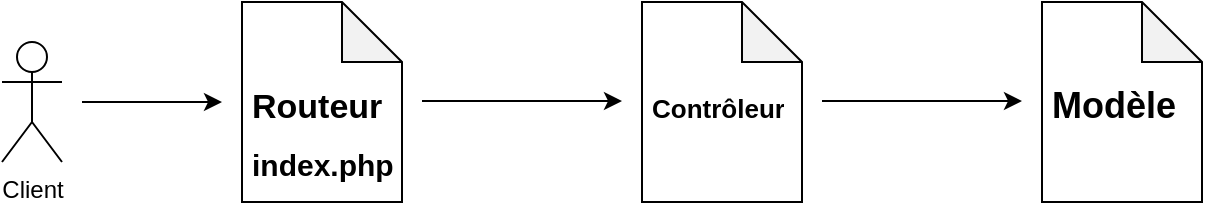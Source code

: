 <mxfile version="20.7.4" type="device"><diagram id="dalWMAqR0tVeZ56BeMkf" name="Page-1"><mxGraphModel dx="954" dy="674" grid="1" gridSize="10" guides="1" tooltips="1" connect="1" arrows="1" fold="1" page="1" pageScale="1" pageWidth="827" pageHeight="1169" math="0" shadow="0"><root><mxCell id="0"/><mxCell id="1" parent="0"/><mxCell id="dFXXsVbPZ9yUPaopn3Me-1" value="Client" style="shape=umlActor;verticalLabelPosition=bottom;verticalAlign=top;html=1;outlineConnect=0;" vertex="1" parent="1"><mxGeometry x="90" y="310" width="30" height="60" as="geometry"/></mxCell><mxCell id="dFXXsVbPZ9yUPaopn3Me-5" value="" style="endArrow=classic;html=1;rounded=0;" edge="1" parent="1"><mxGeometry width="50" height="50" relative="1" as="geometry"><mxPoint x="130" y="340" as="sourcePoint"/><mxPoint x="200" y="340" as="targetPoint"/></mxGeometry></mxCell><mxCell id="dFXXsVbPZ9yUPaopn3Me-6" value="" style="shape=note;whiteSpace=wrap;html=1;backgroundOutline=1;darkOpacity=0.05;" vertex="1" parent="1"><mxGeometry x="210" y="290" width="80" height="100" as="geometry"/></mxCell><mxCell id="dFXXsVbPZ9yUPaopn3Me-7" value="&lt;h1&gt;&lt;font style=&quot;&quot;&gt;&lt;span style=&quot;font-size: 17px;&quot;&gt;Routeur&lt;/span&gt;&lt;br&gt;&lt;font style=&quot;font-size: 15px;&quot;&gt;index.php&lt;/font&gt;&lt;/font&gt;&lt;/h1&gt;" style="text;html=1;strokeColor=none;fillColor=none;spacing=5;spacingTop=-20;whiteSpace=wrap;overflow=hidden;rounded=0;" vertex="1" parent="1"><mxGeometry x="210" y="320" width="80" height="70" as="geometry"/></mxCell><mxCell id="dFXXsVbPZ9yUPaopn3Me-8" value="" style="endArrow=classic;html=1;rounded=0;fontSize=15;" edge="1" parent="1"><mxGeometry width="50" height="50" relative="1" as="geometry"><mxPoint x="300" y="339.5" as="sourcePoint"/><mxPoint x="400" y="339.5" as="targetPoint"/><Array as="points"/></mxGeometry></mxCell><mxCell id="dFXXsVbPZ9yUPaopn3Me-9" value="" style="shape=note;whiteSpace=wrap;html=1;backgroundOutline=1;darkOpacity=0.05;" vertex="1" parent="1"><mxGeometry x="410" y="290" width="80" height="100" as="geometry"/></mxCell><mxCell id="dFXXsVbPZ9yUPaopn3Me-10" value="&lt;h1&gt;&lt;font style=&quot;font-size: 13px;&quot;&gt;Contrôleur&lt;/font&gt;&lt;/h1&gt;" style="text;html=1;strokeColor=none;fillColor=none;spacing=5;spacingTop=-20;whiteSpace=wrap;overflow=hidden;rounded=0;" vertex="1" parent="1"><mxGeometry x="410" y="320" width="80" height="70" as="geometry"/></mxCell><mxCell id="dFXXsVbPZ9yUPaopn3Me-11" value="" style="endArrow=classic;html=1;rounded=0;fontSize=15;" edge="1" parent="1"><mxGeometry width="50" height="50" relative="1" as="geometry"><mxPoint x="500" y="339.5" as="sourcePoint"/><mxPoint x="600" y="339.5" as="targetPoint"/><Array as="points"/></mxGeometry></mxCell><mxCell id="dFXXsVbPZ9yUPaopn3Me-12" value="" style="shape=note;whiteSpace=wrap;html=1;backgroundOutline=1;darkOpacity=0.05;" vertex="1" parent="1"><mxGeometry x="610" y="290" width="80" height="100" as="geometry"/></mxCell><mxCell id="dFXXsVbPZ9yUPaopn3Me-13" value="&lt;h1&gt;&lt;font style=&quot;font-size: 18px;&quot;&gt;Modèle&lt;/font&gt;&lt;span style=&quot;font-size: 13px;&quot;&gt;&amp;nbsp;&lt;/span&gt;&lt;/h1&gt;" style="text;html=1;strokeColor=none;fillColor=none;spacing=5;spacingTop=-20;whiteSpace=wrap;overflow=hidden;rounded=0;" vertex="1" parent="1"><mxGeometry x="610" y="320" width="80" height="70" as="geometry"/></mxCell></root></mxGraphModel></diagram></mxfile>